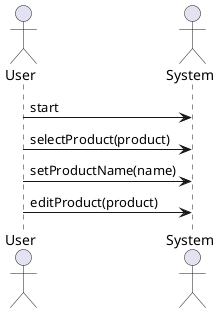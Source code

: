 @startuml edit_product

skinparam backgroundColor #FFFFFF


actor User
actor System

User -> System: start
User -> System: selectProduct(product)
User -> System: setProductName(name)
User -> System: editProduct(product)

@enduml
